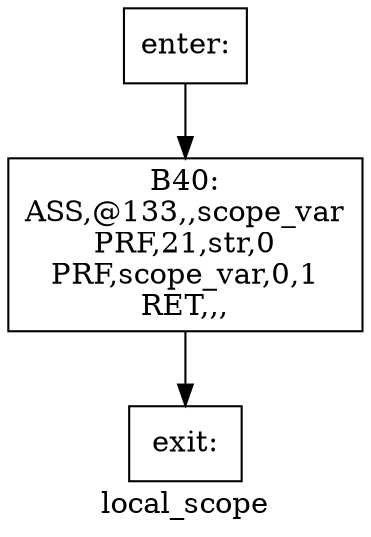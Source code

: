 digraph local_scope{
label =local_scope
B40[label="B40:\nASS,@133,,scope_var\nPRF,21,str,0\nPRF,scope_var,0,1\nRET,,,\n" shape=box]
enter[label="enter:\n" shape=box]
exit[label="exit:\n" shape=box]
B40->exit
enter->B40
}
